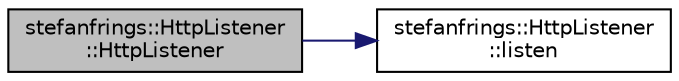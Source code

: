 digraph "stefanfrings::HttpListener::HttpListener"
{
  edge [fontname="Helvetica",fontsize="10",labelfontname="Helvetica",labelfontsize="10"];
  node [fontname="Helvetica",fontsize="10",shape=record];
  rankdir="LR";
  Node0 [label="stefanfrings::HttpListener\l::HttpListener",height=0.2,width=0.4,color="black", fillcolor="grey75", style="filled", fontcolor="black"];
  Node0 -> Node1 [color="midnightblue",fontsize="10",style="solid",fontname="Helvetica"];
  Node1 [label="stefanfrings::HttpListener\l::listen",height=0.2,width=0.4,color="black", fillcolor="white", style="filled",URL="$classstefanfrings_1_1_http_listener.html#a39cf1136caf6ba96554ef0a48fbff052"];
}
